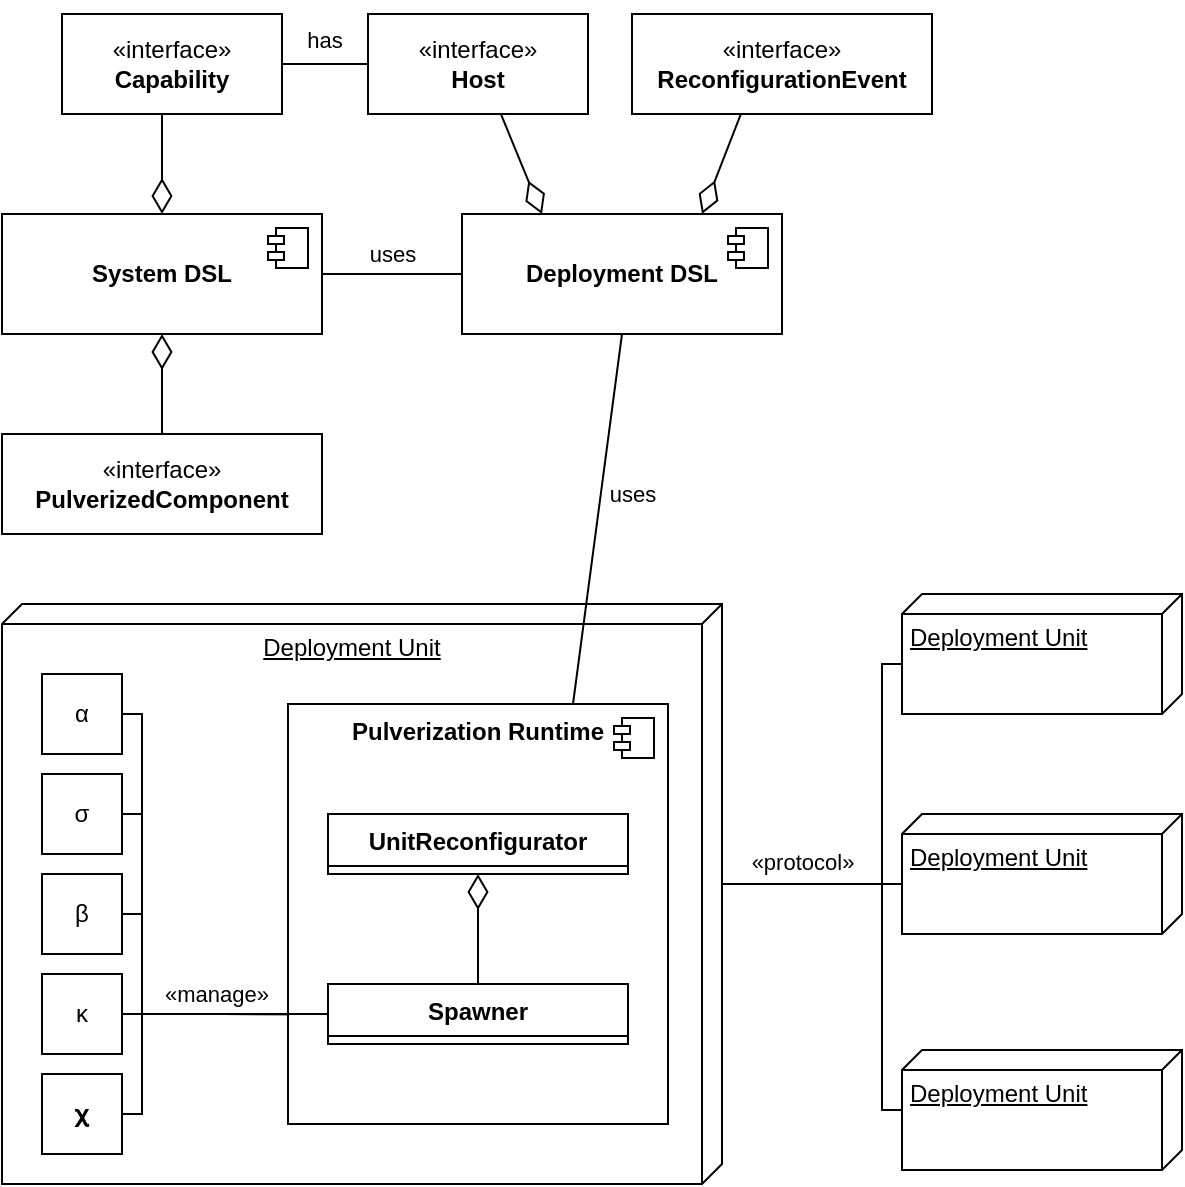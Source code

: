 <mxfile version="21.3.2" type="device">
  <diagram name="Pagina-1" id="VHQQRXFeIcmSOIjN9x8A">
    <mxGraphModel dx="954" dy="654" grid="1" gridSize="10" guides="1" tooltips="1" connect="1" arrows="1" fold="1" page="1" pageScale="1" pageWidth="827" pageHeight="1169" math="0" shadow="0">
      <root>
        <mxCell id="0" />
        <mxCell id="1" parent="0" />
        <mxCell id="0knfeuRSn2bXFJLwSbbv-6" value="Deployment Unit" style="verticalAlign=top;align=center;spacingTop=8;spacingLeft=2;spacingRight=12;shape=cube;size=10;direction=south;fontStyle=4;html=1;whiteSpace=wrap;" parent="1" vertex="1">
          <mxGeometry x="160" y="695" width="360" height="290" as="geometry" />
        </mxCell>
        <mxCell id="0knfeuRSn2bXFJLwSbbv-79" style="edgeStyle=orthogonalEdgeStyle;rounded=0;orthogonalLoop=1;jettySize=auto;html=1;exitX=1;exitY=0.5;exitDx=0;exitDy=0;entryX=0;entryY=0.5;entryDx=0;entryDy=0;endArrow=none;endFill=0;" parent="1" source="0knfeuRSn2bXFJLwSbbv-1" target="0knfeuRSn2bXFJLwSbbv-67" edge="1">
          <mxGeometry relative="1" as="geometry">
            <Array as="points">
              <mxPoint x="230" y="750" />
              <mxPoint x="230" y="900" />
            </Array>
          </mxGeometry>
        </mxCell>
        <mxCell id="0knfeuRSn2bXFJLwSbbv-1" value="α" style="html=1;whiteSpace=wrap;" parent="1" vertex="1">
          <mxGeometry x="180" y="730" width="40" height="40" as="geometry" />
        </mxCell>
        <mxCell id="0knfeuRSn2bXFJLwSbbv-78" style="edgeStyle=orthogonalEdgeStyle;rounded=0;orthogonalLoop=1;jettySize=auto;html=1;exitX=1;exitY=0.5;exitDx=0;exitDy=0;entryX=0;entryY=0.5;entryDx=0;entryDy=0;endArrow=none;endFill=0;" parent="1" source="0knfeuRSn2bXFJLwSbbv-2" target="0knfeuRSn2bXFJLwSbbv-67" edge="1">
          <mxGeometry relative="1" as="geometry">
            <Array as="points">
              <mxPoint x="230" y="800" />
              <mxPoint x="230" y="900" />
            </Array>
          </mxGeometry>
        </mxCell>
        <mxCell id="0knfeuRSn2bXFJLwSbbv-2" value="&lt;div&gt;σ&lt;/div&gt;" style="html=1;whiteSpace=wrap;" parent="1" vertex="1">
          <mxGeometry x="180" y="780" width="40" height="40" as="geometry" />
        </mxCell>
        <mxCell id="0knfeuRSn2bXFJLwSbbv-77" style="edgeStyle=orthogonalEdgeStyle;rounded=0;orthogonalLoop=1;jettySize=auto;html=1;exitX=1;exitY=0.5;exitDx=0;exitDy=0;entryX=0;entryY=0.5;entryDx=0;entryDy=0;endArrow=none;endFill=0;" parent="1" source="0knfeuRSn2bXFJLwSbbv-3" target="0knfeuRSn2bXFJLwSbbv-67" edge="1">
          <mxGeometry relative="1" as="geometry">
            <Array as="points">
              <mxPoint x="230" y="850" />
              <mxPoint x="230" y="900" />
            </Array>
          </mxGeometry>
        </mxCell>
        <mxCell id="0knfeuRSn2bXFJLwSbbv-3" value="&lt;div&gt;β&lt;/div&gt;" style="html=1;whiteSpace=wrap;" parent="1" vertex="1">
          <mxGeometry x="180" y="830" width="40" height="40" as="geometry" />
        </mxCell>
        <mxCell id="0knfeuRSn2bXFJLwSbbv-76" style="edgeStyle=orthogonalEdgeStyle;rounded=0;orthogonalLoop=1;jettySize=auto;html=1;exitX=1;exitY=0.5;exitDx=0;exitDy=0;endArrow=none;endFill=0;" parent="1" source="0knfeuRSn2bXFJLwSbbv-4" edge="1">
          <mxGeometry relative="1" as="geometry">
            <mxPoint x="320" y="900.2" as="targetPoint" />
          </mxGeometry>
        </mxCell>
        <mxCell id="0knfeuRSn2bXFJLwSbbv-4" value="&lt;div&gt;κ&lt;/div&gt;" style="html=1;whiteSpace=wrap;" parent="1" vertex="1">
          <mxGeometry x="180" y="880" width="40" height="40" as="geometry" />
        </mxCell>
        <mxCell id="0knfeuRSn2bXFJLwSbbv-11" value="&lt;b&gt;Pulverization Runtime&lt;/b&gt;" style="html=1;dropTarget=0;whiteSpace=wrap;verticalAlign=top;" parent="1" vertex="1">
          <mxGeometry x="303" y="745" width="190" height="210" as="geometry" />
        </mxCell>
        <mxCell id="0knfeuRSn2bXFJLwSbbv-12" value="" style="shape=module;jettyWidth=8;jettyHeight=4;" parent="0knfeuRSn2bXFJLwSbbv-11" vertex="1">
          <mxGeometry x="1" width="20" height="20" relative="1" as="geometry">
            <mxPoint x="-27" y="7" as="offset" />
          </mxGeometry>
        </mxCell>
        <mxCell id="0knfeuRSn2bXFJLwSbbv-75" style="edgeStyle=orthogonalEdgeStyle;rounded=0;orthogonalLoop=1;jettySize=auto;html=1;entryX=0;entryY=0.5;entryDx=0;entryDy=0;endArrow=none;endFill=0;" parent="1" source="0knfeuRSn2bXFJLwSbbv-5" target="0knfeuRSn2bXFJLwSbbv-67" edge="1">
          <mxGeometry relative="1" as="geometry">
            <Array as="points">
              <mxPoint x="230" y="950" />
              <mxPoint x="230" y="900" />
            </Array>
          </mxGeometry>
        </mxCell>
        <mxCell id="0knfeuRSn2bXFJLwSbbv-80" value="«manage»" style="edgeLabel;html=1;align=center;verticalAlign=middle;resizable=0;points=[];" parent="0knfeuRSn2bXFJLwSbbv-75" vertex="1" connectable="0">
          <mxGeometry x="0.271" relative="1" as="geometry">
            <mxPoint y="-10" as="offset" />
          </mxGeometry>
        </mxCell>
        <mxCell id="0knfeuRSn2bXFJLwSbbv-5" value="&lt;div&gt;𝛘&lt;/div&gt;" style="html=1;whiteSpace=wrap;" parent="1" vertex="1">
          <mxGeometry x="180" y="930" width="40" height="40" as="geometry" />
        </mxCell>
        <mxCell id="0knfeuRSn2bXFJLwSbbv-23" style="rounded=0;orthogonalLoop=1;jettySize=auto;html=1;exitX=0.75;exitY=0;exitDx=0;exitDy=0;entryX=0.5;entryY=1;entryDx=0;entryDy=0;endArrow=none;endFill=0;" parent="1" source="0knfeuRSn2bXFJLwSbbv-11" target="0knfeuRSn2bXFJLwSbbv-15" edge="1">
          <mxGeometry relative="1" as="geometry" />
        </mxCell>
        <mxCell id="0knfeuRSn2bXFJLwSbbv-24" value="uses" style="edgeLabel;html=1;align=center;verticalAlign=middle;resizable=0;points=[];" parent="0knfeuRSn2bXFJLwSbbv-23" vertex="1" connectable="0">
          <mxGeometry x="-0.363" y="-12" relative="1" as="geometry">
            <mxPoint x="10" y="-48" as="offset" />
          </mxGeometry>
        </mxCell>
        <mxCell id="0knfeuRSn2bXFJLwSbbv-13" value="&lt;b&gt;System DSL&lt;/b&gt;" style="html=1;dropTarget=0;whiteSpace=wrap;" parent="1" vertex="1">
          <mxGeometry x="160" y="500" width="160" height="60" as="geometry" />
        </mxCell>
        <mxCell id="0knfeuRSn2bXFJLwSbbv-14" value="" style="shape=module;jettyWidth=8;jettyHeight=4;" parent="0knfeuRSn2bXFJLwSbbv-13" vertex="1">
          <mxGeometry x="1" width="20" height="20" relative="1" as="geometry">
            <mxPoint x="-27" y="7" as="offset" />
          </mxGeometry>
        </mxCell>
        <mxCell id="0knfeuRSn2bXFJLwSbbv-25" style="edgeStyle=orthogonalEdgeStyle;rounded=0;orthogonalLoop=1;jettySize=auto;html=1;entryX=1;entryY=0.5;entryDx=0;entryDy=0;endArrow=none;endFill=0;" parent="1" source="0knfeuRSn2bXFJLwSbbv-15" target="0knfeuRSn2bXFJLwSbbv-13" edge="1">
          <mxGeometry relative="1" as="geometry" />
        </mxCell>
        <mxCell id="0knfeuRSn2bXFJLwSbbv-26" value="uses" style="edgeLabel;html=1;align=center;verticalAlign=middle;resizable=0;points=[];" parent="0knfeuRSn2bXFJLwSbbv-25" vertex="1" connectable="0">
          <mxGeometry x="-0.112" y="1" relative="1" as="geometry">
            <mxPoint x="-4" y="-11" as="offset" />
          </mxGeometry>
        </mxCell>
        <mxCell id="0knfeuRSn2bXFJLwSbbv-15" value="&lt;b&gt;Deployment DSL&lt;/b&gt;" style="html=1;dropTarget=0;whiteSpace=wrap;" parent="1" vertex="1">
          <mxGeometry x="390" y="500" width="160" height="60" as="geometry" />
        </mxCell>
        <mxCell id="0knfeuRSn2bXFJLwSbbv-16" value="" style="shape=module;jettyWidth=8;jettyHeight=4;" parent="0knfeuRSn2bXFJLwSbbv-15" vertex="1">
          <mxGeometry x="1" width="20" height="20" relative="1" as="geometry">
            <mxPoint x="-27" y="7" as="offset" />
          </mxGeometry>
        </mxCell>
        <mxCell id="0knfeuRSn2bXFJLwSbbv-36" style="edgeStyle=orthogonalEdgeStyle;rounded=0;orthogonalLoop=1;jettySize=auto;html=1;exitX=0;exitY=0;exitDx=35;exitDy=140;exitPerimeter=0;entryX=0;entryY=0;entryDx=160;entryDy=0;entryPerimeter=0;endArrow=none;endFill=0;" parent="1" source="0knfeuRSn2bXFJLwSbbv-17" target="0knfeuRSn2bXFJLwSbbv-6" edge="1">
          <mxGeometry relative="1" as="geometry">
            <Array as="points">
              <mxPoint x="600" y="725" />
              <mxPoint x="600" y="835" />
            </Array>
          </mxGeometry>
        </mxCell>
        <mxCell id="0knfeuRSn2bXFJLwSbbv-17" value="Deployment Unit" style="verticalAlign=top;align=left;spacingTop=8;spacingLeft=2;spacingRight=12;shape=cube;size=10;direction=south;fontStyle=4;html=1;whiteSpace=wrap;" parent="1" vertex="1">
          <mxGeometry x="610" y="690" width="140" height="60" as="geometry" />
        </mxCell>
        <mxCell id="0knfeuRSn2bXFJLwSbbv-37" style="edgeStyle=orthogonalEdgeStyle;rounded=0;orthogonalLoop=1;jettySize=auto;html=1;exitX=0;exitY=0;exitDx=35;exitDy=140;exitPerimeter=0;entryX=0;entryY=0;entryDx=160;entryDy=0;entryPerimeter=0;endArrow=none;endFill=0;" parent="1" source="0knfeuRSn2bXFJLwSbbv-18" target="0knfeuRSn2bXFJLwSbbv-6" edge="1">
          <mxGeometry relative="1" as="geometry">
            <Array as="points">
              <mxPoint x="520" y="835" />
            </Array>
          </mxGeometry>
        </mxCell>
        <mxCell id="0knfeuRSn2bXFJLwSbbv-18" value="Deployment Unit" style="verticalAlign=top;align=left;spacingTop=8;spacingLeft=2;spacingRight=12;shape=cube;size=10;direction=south;fontStyle=4;html=1;whiteSpace=wrap;" parent="1" vertex="1">
          <mxGeometry x="610" y="800" width="140" height="60" as="geometry" />
        </mxCell>
        <mxCell id="0knfeuRSn2bXFJLwSbbv-38" style="edgeStyle=orthogonalEdgeStyle;rounded=0;orthogonalLoop=1;jettySize=auto;html=1;entryX=0;entryY=0;entryDx=160;entryDy=0;entryPerimeter=0;endArrow=none;endFill=0;" parent="1" source="0knfeuRSn2bXFJLwSbbv-19" target="0knfeuRSn2bXFJLwSbbv-6" edge="1">
          <mxGeometry relative="1" as="geometry">
            <Array as="points">
              <mxPoint x="600" y="948" />
              <mxPoint x="600" y="835" />
            </Array>
          </mxGeometry>
        </mxCell>
        <mxCell id="0knfeuRSn2bXFJLwSbbv-71" value="«protocol»" style="edgeLabel;html=1;align=center;verticalAlign=middle;resizable=0;points=[];" parent="0knfeuRSn2bXFJLwSbbv-38" vertex="1" connectable="0">
          <mxGeometry x="0.498" y="-1" relative="1" as="geometry">
            <mxPoint x="4" y="-10" as="offset" />
          </mxGeometry>
        </mxCell>
        <mxCell id="0knfeuRSn2bXFJLwSbbv-19" value="Deployment Unit" style="verticalAlign=top;align=left;spacingTop=8;spacingLeft=2;spacingRight=12;shape=cube;size=10;direction=south;fontStyle=4;html=1;whiteSpace=wrap;" parent="1" vertex="1">
          <mxGeometry x="610" y="918" width="140" height="60" as="geometry" />
        </mxCell>
        <mxCell id="0knfeuRSn2bXFJLwSbbv-33" value="" style="endArrow=diamondThin;endFill=0;endSize=15;html=1;rounded=0;exitX=0.5;exitY=1;exitDx=0;exitDy=0;" parent="1" target="0knfeuRSn2bXFJLwSbbv-13" edge="1">
          <mxGeometry width="160" relative="1" as="geometry">
            <mxPoint x="240" y="410" as="sourcePoint" />
            <mxPoint x="170" y="530" as="targetPoint" />
          </mxGeometry>
        </mxCell>
        <mxCell id="0knfeuRSn2bXFJLwSbbv-34" value="" style="endArrow=diamondThin;endFill=0;endSize=15;html=1;rounded=0;exitX=0.5;exitY=1;exitDx=0;exitDy=0;entryX=0.25;entryY=0;entryDx=0;entryDy=0;" parent="1" target="0knfeuRSn2bXFJLwSbbv-15" edge="1">
          <mxGeometry width="160" relative="1" as="geometry">
            <mxPoint x="393" y="410" as="sourcePoint" />
            <mxPoint x="459.72" y="480" as="targetPoint" />
          </mxGeometry>
        </mxCell>
        <mxCell id="0knfeuRSn2bXFJLwSbbv-35" value="" style="endArrow=diamondThin;endFill=0;endSize=15;html=1;rounded=0;exitX=0.5;exitY=1;exitDx=0;exitDy=0;entryX=0.75;entryY=0;entryDx=0;entryDy=0;" parent="1" target="0knfeuRSn2bXFJLwSbbv-15" edge="1">
          <mxGeometry width="160" relative="1" as="geometry">
            <mxPoint x="545.0" y="410" as="sourcePoint" />
            <mxPoint x="260" y="520" as="targetPoint" />
          </mxGeometry>
        </mxCell>
        <mxCell id="0knfeuRSn2bXFJLwSbbv-45" value="«interface»&lt;br&gt;&lt;b&gt;PulverizedComponent&lt;br&gt;&lt;/b&gt;" style="html=1;whiteSpace=wrap;" parent="1" vertex="1">
          <mxGeometry x="160" y="610" width="160" height="50" as="geometry" />
        </mxCell>
        <mxCell id="0knfeuRSn2bXFJLwSbbv-47" value="" style="endArrow=diamondThin;endFill=0;endSize=15;html=1;rounded=0;entryX=0.5;entryY=1;entryDx=0;entryDy=0;exitX=0.5;exitY=0;exitDx=0;exitDy=0;" parent="1" source="0knfeuRSn2bXFJLwSbbv-45" target="0knfeuRSn2bXFJLwSbbv-13" edge="1">
          <mxGeometry width="160" relative="1" as="geometry">
            <mxPoint x="360" y="570" as="sourcePoint" />
            <mxPoint x="250" y="510" as="targetPoint" />
          </mxGeometry>
        </mxCell>
        <mxCell id="0knfeuRSn2bXFJLwSbbv-48" value="«interface»&lt;br&gt;&lt;b&gt;Capability&lt;br&gt;&lt;/b&gt;" style="html=1;whiteSpace=wrap;" parent="1" vertex="1">
          <mxGeometry x="190" y="400" width="110" height="50" as="geometry" />
        </mxCell>
        <mxCell id="0knfeuRSn2bXFJLwSbbv-49" style="edgeStyle=orthogonalEdgeStyle;rounded=0;orthogonalLoop=1;jettySize=auto;html=1;entryX=1;entryY=0.5;entryDx=0;entryDy=0;endArrow=none;endFill=0;" parent="1" source="0knfeuRSn2bXFJLwSbbv-51" target="0knfeuRSn2bXFJLwSbbv-48" edge="1">
          <mxGeometry relative="1" as="geometry" />
        </mxCell>
        <mxCell id="0knfeuRSn2bXFJLwSbbv-50" value="has" style="edgeLabel;html=1;align=center;verticalAlign=middle;resizable=0;points=[];" parent="0knfeuRSn2bXFJLwSbbv-49" vertex="1" connectable="0">
          <mxGeometry x="-0.202" y="-1" relative="1" as="geometry">
            <mxPoint x="-5" y="-11" as="offset" />
          </mxGeometry>
        </mxCell>
        <mxCell id="0knfeuRSn2bXFJLwSbbv-51" value="«interface»&lt;br&gt;&lt;b&gt;Host&lt;br&gt;&lt;/b&gt;" style="html=1;whiteSpace=wrap;" parent="1" vertex="1">
          <mxGeometry x="343" y="400" width="110" height="50" as="geometry" />
        </mxCell>
        <mxCell id="0knfeuRSn2bXFJLwSbbv-52" value="«interface»&lt;br&gt;&lt;b&gt;ReconfigurationEvent&lt;br&gt;&lt;/b&gt;" style="html=1;whiteSpace=wrap;" parent="1" vertex="1">
          <mxGeometry x="475" y="400" width="150" height="50" as="geometry" />
        </mxCell>
        <mxCell id="0knfeuRSn2bXFJLwSbbv-63" value="UnitReconfigurator" style="swimlane;fontStyle=1;align=center;verticalAlign=top;childLayout=stackLayout;horizontal=1;startSize=26;horizontalStack=0;resizeParent=1;resizeParentMax=0;resizeLast=0;collapsible=1;marginBottom=0;whiteSpace=wrap;html=1;" parent="1" vertex="1" collapsed="1">
          <mxGeometry x="323" y="800" width="150" height="30" as="geometry">
            <mxRectangle x="325" y="830" width="160" height="86" as="alternateBounds" />
          </mxGeometry>
        </mxCell>
        <mxCell id="0knfeuRSn2bXFJLwSbbv-64" value="+ field: type" style="text;strokeColor=none;fillColor=none;align=left;verticalAlign=top;spacingLeft=4;spacingRight=4;overflow=hidden;rotatable=0;points=[[0,0.5],[1,0.5]];portConstraint=eastwest;whiteSpace=wrap;html=1;" parent="0knfeuRSn2bXFJLwSbbv-63" vertex="1">
          <mxGeometry y="26" width="160" height="26" as="geometry" />
        </mxCell>
        <mxCell id="0knfeuRSn2bXFJLwSbbv-65" value="" style="line;strokeWidth=1;fillColor=none;align=left;verticalAlign=middle;spacingTop=-1;spacingLeft=3;spacingRight=3;rotatable=0;labelPosition=right;points=[];portConstraint=eastwest;strokeColor=inherit;" parent="0knfeuRSn2bXFJLwSbbv-63" vertex="1">
          <mxGeometry y="52" width="160" height="8" as="geometry" />
        </mxCell>
        <mxCell id="0knfeuRSn2bXFJLwSbbv-66" value="+ method(type): type" style="text;strokeColor=none;fillColor=none;align=left;verticalAlign=top;spacingLeft=4;spacingRight=4;overflow=hidden;rotatable=0;points=[[0,0.5],[1,0.5]];portConstraint=eastwest;whiteSpace=wrap;html=1;" parent="0knfeuRSn2bXFJLwSbbv-63" vertex="1">
          <mxGeometry y="60" width="160" height="26" as="geometry" />
        </mxCell>
        <mxCell id="0knfeuRSn2bXFJLwSbbv-67" value="Spawner" style="swimlane;fontStyle=1;align=center;verticalAlign=top;childLayout=stackLayout;horizontal=1;startSize=26;horizontalStack=0;resizeParent=1;resizeParentMax=0;resizeLast=0;collapsible=1;marginBottom=0;whiteSpace=wrap;html=1;" parent="1" vertex="1" collapsed="1">
          <mxGeometry x="323" y="885" width="150" height="30" as="geometry">
            <mxRectangle x="330" y="880" width="160" height="86" as="alternateBounds" />
          </mxGeometry>
        </mxCell>
        <mxCell id="0knfeuRSn2bXFJLwSbbv-68" value="+ field: type" style="text;strokeColor=none;fillColor=none;align=left;verticalAlign=top;spacingLeft=4;spacingRight=4;overflow=hidden;rotatable=0;points=[[0,0.5],[1,0.5]];portConstraint=eastwest;whiteSpace=wrap;html=1;" parent="0knfeuRSn2bXFJLwSbbv-67" vertex="1">
          <mxGeometry y="26" width="160" height="26" as="geometry" />
        </mxCell>
        <mxCell id="0knfeuRSn2bXFJLwSbbv-69" value="" style="line;strokeWidth=1;fillColor=none;align=left;verticalAlign=middle;spacingTop=-1;spacingLeft=3;spacingRight=3;rotatable=0;labelPosition=right;points=[];portConstraint=eastwest;strokeColor=inherit;" parent="0knfeuRSn2bXFJLwSbbv-67" vertex="1">
          <mxGeometry y="52" width="160" height="8" as="geometry" />
        </mxCell>
        <mxCell id="0knfeuRSn2bXFJLwSbbv-70" value="+ method(type): type" style="text;strokeColor=none;fillColor=none;align=left;verticalAlign=top;spacingLeft=4;spacingRight=4;overflow=hidden;rotatable=0;points=[[0,0.5],[1,0.5]];portConstraint=eastwest;whiteSpace=wrap;html=1;" parent="0knfeuRSn2bXFJLwSbbv-67" vertex="1">
          <mxGeometry y="60" width="160" height="26" as="geometry" />
        </mxCell>
        <mxCell id="0knfeuRSn2bXFJLwSbbv-72" value="" style="endArrow=diamondThin;endFill=0;endSize=15;html=1;rounded=0;entryX=0.5;entryY=1;entryDx=0;entryDy=0;exitX=0.5;exitY=0;exitDx=0;exitDy=0;fontSize=11;jumpSize=6;" parent="1" source="0knfeuRSn2bXFJLwSbbv-67" target="0knfeuRSn2bXFJLwSbbv-63" edge="1">
          <mxGeometry width="160" relative="1" as="geometry">
            <mxPoint x="-20" y="905" as="sourcePoint" />
            <mxPoint x="140" y="905" as="targetPoint" />
          </mxGeometry>
        </mxCell>
      </root>
    </mxGraphModel>
  </diagram>
</mxfile>

